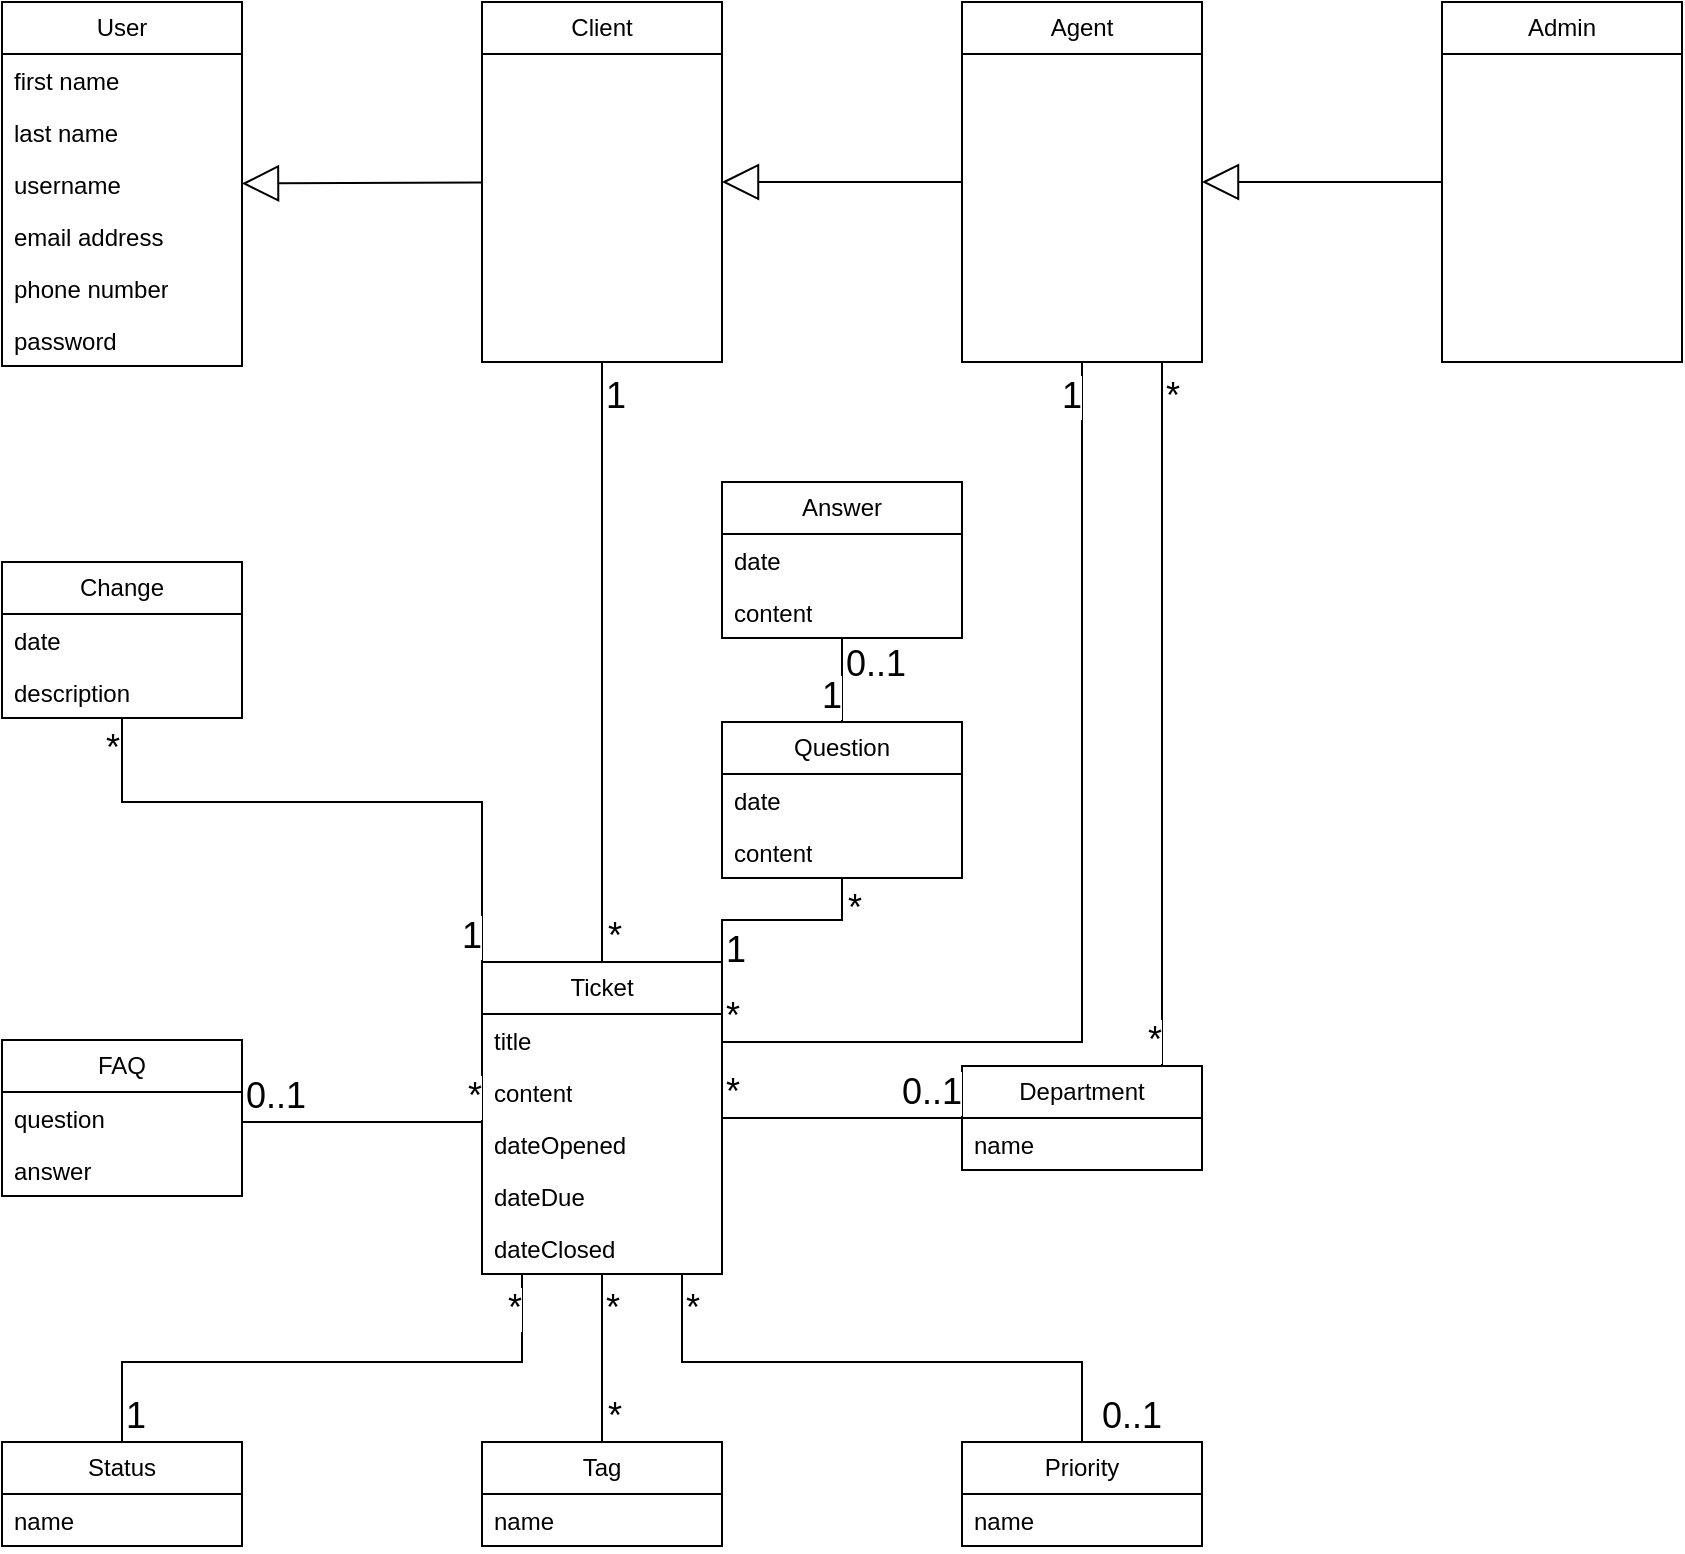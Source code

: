 <mxfile version="21.1.4" type="device">
  <diagram name="Page-1" id="KW1o-nXBFcfwnEptBs5i">
    <mxGraphModel dx="1258" dy="679" grid="1" gridSize="10" guides="1" tooltips="1" connect="1" arrows="1" fold="1" page="1" pageScale="1" pageWidth="1100" pageHeight="850" math="0" shadow="0">
      <root>
        <mxCell id="0" />
        <mxCell id="1" parent="0" />
        <mxCell id="mCnLeoQJLIXxQEgJ4j4h-1" value="Tag" style="swimlane;fontStyle=0;childLayout=stackLayout;horizontal=1;startSize=26;fillColor=none;horizontalStack=0;resizeParent=1;resizeParentMax=0;resizeLast=0;collapsible=1;marginBottom=0;whiteSpace=wrap;html=1;" parent="1" vertex="1">
          <mxGeometry x="360" y="760" width="120" height="52" as="geometry" />
        </mxCell>
        <mxCell id="mCnLeoQJLIXxQEgJ4j4h-4" value="name" style="text;strokeColor=none;fillColor=none;align=left;verticalAlign=top;spacingLeft=4;spacingRight=4;overflow=hidden;rotatable=0;points=[[0,0.5],[1,0.5]];portConstraint=eastwest;whiteSpace=wrap;html=1;" parent="mCnLeoQJLIXxQEgJ4j4h-1" vertex="1">
          <mxGeometry y="26" width="120" height="26" as="geometry" />
        </mxCell>
        <mxCell id="mCnLeoQJLIXxQEgJ4j4h-5" value="FAQ" style="swimlane;fontStyle=0;childLayout=stackLayout;horizontal=1;startSize=26;fillColor=none;horizontalStack=0;resizeParent=1;resizeParentMax=0;resizeLast=0;collapsible=1;marginBottom=0;whiteSpace=wrap;html=1;" parent="1" vertex="1">
          <mxGeometry x="120" y="559" width="120" height="78" as="geometry" />
        </mxCell>
        <mxCell id="mCnLeoQJLIXxQEgJ4j4h-6" value="question" style="text;strokeColor=none;fillColor=none;align=left;verticalAlign=top;spacingLeft=4;spacingRight=4;overflow=hidden;rotatable=0;points=[[0,0.5],[1,0.5]];portConstraint=eastwest;whiteSpace=wrap;html=1;" parent="mCnLeoQJLIXxQEgJ4j4h-5" vertex="1">
          <mxGeometry y="26" width="120" height="26" as="geometry" />
        </mxCell>
        <mxCell id="mCnLeoQJLIXxQEgJ4j4h-7" value="answer" style="text;strokeColor=none;fillColor=none;align=left;verticalAlign=top;spacingLeft=4;spacingRight=4;overflow=hidden;rotatable=0;points=[[0,0.5],[1,0.5]];portConstraint=eastwest;whiteSpace=wrap;html=1;" parent="mCnLeoQJLIXxQEgJ4j4h-5" vertex="1">
          <mxGeometry y="52" width="120" height="26" as="geometry" />
        </mxCell>
        <mxCell id="mCnLeoQJLIXxQEgJ4j4h-9" value="Department" style="swimlane;fontStyle=0;childLayout=stackLayout;horizontal=1;startSize=26;fillColor=none;horizontalStack=0;resizeParent=1;resizeParentMax=0;resizeLast=0;collapsible=1;marginBottom=0;whiteSpace=wrap;html=1;" parent="1" vertex="1">
          <mxGeometry x="600" y="572" width="120" height="52" as="geometry" />
        </mxCell>
        <mxCell id="mCnLeoQJLIXxQEgJ4j4h-10" value="name" style="text;strokeColor=none;fillColor=none;align=left;verticalAlign=top;spacingLeft=4;spacingRight=4;overflow=hidden;rotatable=0;points=[[0,0.5],[1,0.5]];portConstraint=eastwest;whiteSpace=wrap;html=1;" parent="mCnLeoQJLIXxQEgJ4j4h-9" vertex="1">
          <mxGeometry y="26" width="120" height="26" as="geometry" />
        </mxCell>
        <mxCell id="mCnLeoQJLIXxQEgJ4j4h-13" value="Ticket" style="swimlane;fontStyle=0;childLayout=stackLayout;horizontal=1;startSize=26;fillColor=none;horizontalStack=0;resizeParent=1;resizeParentMax=0;resizeLast=0;collapsible=1;marginBottom=0;whiteSpace=wrap;html=1;" parent="1" vertex="1">
          <mxGeometry x="360" y="520" width="120" height="156" as="geometry" />
        </mxCell>
        <mxCell id="mCnLeoQJLIXxQEgJ4j4h-45" value="title" style="text;strokeColor=none;fillColor=none;align=left;verticalAlign=top;spacingLeft=4;spacingRight=4;overflow=hidden;rotatable=0;points=[[0,0.5],[1,0.5]];portConstraint=eastwest;whiteSpace=wrap;html=1;" parent="mCnLeoQJLIXxQEgJ4j4h-13" vertex="1">
          <mxGeometry y="26" width="120" height="26" as="geometry" />
        </mxCell>
        <mxCell id="mCnLeoQJLIXxQEgJ4j4h-46" value="content" style="text;strokeColor=none;fillColor=none;align=left;verticalAlign=top;spacingLeft=4;spacingRight=4;overflow=hidden;rotatable=0;points=[[0,0.5],[1,0.5]];portConstraint=eastwest;whiteSpace=wrap;html=1;" parent="mCnLeoQJLIXxQEgJ4j4h-13" vertex="1">
          <mxGeometry y="52" width="120" height="26" as="geometry" />
        </mxCell>
        <mxCell id="mCnLeoQJLIXxQEgJ4j4h-14" value="dateOpened" style="text;strokeColor=none;fillColor=none;align=left;verticalAlign=top;spacingLeft=4;spacingRight=4;overflow=hidden;rotatable=0;points=[[0,0.5],[1,0.5]];portConstraint=eastwest;whiteSpace=wrap;html=1;" parent="mCnLeoQJLIXxQEgJ4j4h-13" vertex="1">
          <mxGeometry y="78" width="120" height="26" as="geometry" />
        </mxCell>
        <mxCell id="XesjomU3pnF1Tn_EuMk3-2" value="dateDue" style="text;strokeColor=none;fillColor=none;align=left;verticalAlign=top;spacingLeft=4;spacingRight=4;overflow=hidden;rotatable=0;points=[[0,0.5],[1,0.5]];portConstraint=eastwest;whiteSpace=wrap;html=1;" vertex="1" parent="mCnLeoQJLIXxQEgJ4j4h-13">
          <mxGeometry y="104" width="120" height="26" as="geometry" />
        </mxCell>
        <mxCell id="mCnLeoQJLIXxQEgJ4j4h-50" value="dateClosed" style="text;strokeColor=none;fillColor=none;align=left;verticalAlign=top;spacingLeft=4;spacingRight=4;overflow=hidden;rotatable=0;points=[[0,0.5],[1,0.5]];portConstraint=eastwest;whiteSpace=wrap;html=1;" parent="mCnLeoQJLIXxQEgJ4j4h-13" vertex="1">
          <mxGeometry y="130" width="120" height="26" as="geometry" />
        </mxCell>
        <mxCell id="mCnLeoQJLIXxQEgJ4j4h-17" value="User" style="swimlane;fontStyle=0;childLayout=stackLayout;horizontal=1;startSize=26;fillColor=none;horizontalStack=0;resizeParent=1;resizeParentMax=0;resizeLast=0;collapsible=1;marginBottom=0;whiteSpace=wrap;html=1;" parent="1" vertex="1">
          <mxGeometry x="120" y="40" width="120" height="182" as="geometry" />
        </mxCell>
        <mxCell id="mCnLeoQJLIXxQEgJ4j4h-18" value="first name" style="text;strokeColor=none;fillColor=none;align=left;verticalAlign=top;spacingLeft=4;spacingRight=4;overflow=hidden;rotatable=0;points=[[0,0.5],[1,0.5]];portConstraint=eastwest;whiteSpace=wrap;html=1;" parent="mCnLeoQJLIXxQEgJ4j4h-17" vertex="1">
          <mxGeometry y="26" width="120" height="26" as="geometry" />
        </mxCell>
        <mxCell id="mCnLeoQJLIXxQEgJ4j4h-19" value="last name" style="text;strokeColor=none;fillColor=none;align=left;verticalAlign=top;spacingLeft=4;spacingRight=4;overflow=hidden;rotatable=0;points=[[0,0.5],[1,0.5]];portConstraint=eastwest;whiteSpace=wrap;html=1;" parent="mCnLeoQJLIXxQEgJ4j4h-17" vertex="1">
          <mxGeometry y="52" width="120" height="26" as="geometry" />
        </mxCell>
        <mxCell id="mCnLeoQJLIXxQEgJ4j4h-36" value="username" style="text;strokeColor=none;fillColor=none;align=left;verticalAlign=top;spacingLeft=4;spacingRight=4;overflow=hidden;rotatable=0;points=[[0,0.5],[1,0.5]];portConstraint=eastwest;whiteSpace=wrap;html=1;" parent="mCnLeoQJLIXxQEgJ4j4h-17" vertex="1">
          <mxGeometry y="78" width="120" height="26" as="geometry" />
        </mxCell>
        <mxCell id="mCnLeoQJLIXxQEgJ4j4h-20" value="email address" style="text;strokeColor=none;fillColor=none;align=left;verticalAlign=top;spacingLeft=4;spacingRight=4;overflow=hidden;rotatable=0;points=[[0,0.5],[1,0.5]];portConstraint=eastwest;whiteSpace=wrap;html=1;" parent="mCnLeoQJLIXxQEgJ4j4h-17" vertex="1">
          <mxGeometry y="104" width="120" height="26" as="geometry" />
        </mxCell>
        <mxCell id="XesjomU3pnF1Tn_EuMk3-1" value="phone number" style="text;strokeColor=none;fillColor=none;align=left;verticalAlign=top;spacingLeft=4;spacingRight=4;overflow=hidden;rotatable=0;points=[[0,0.5],[1,0.5]];portConstraint=eastwest;whiteSpace=wrap;html=1;" vertex="1" parent="mCnLeoQJLIXxQEgJ4j4h-17">
          <mxGeometry y="130" width="120" height="26" as="geometry" />
        </mxCell>
        <mxCell id="mCnLeoQJLIXxQEgJ4j4h-34" value="password" style="text;strokeColor=none;fillColor=none;align=left;verticalAlign=top;spacingLeft=4;spacingRight=4;overflow=hidden;rotatable=0;points=[[0,0.5],[1,0.5]];portConstraint=eastwest;whiteSpace=wrap;html=1;" parent="mCnLeoQJLIXxQEgJ4j4h-17" vertex="1">
          <mxGeometry y="156" width="120" height="26" as="geometry" />
        </mxCell>
        <mxCell id="mCnLeoQJLIXxQEgJ4j4h-22" value="Client" style="swimlane;fontStyle=0;childLayout=stackLayout;horizontal=1;startSize=26;fillColor=none;horizontalStack=0;resizeParent=1;resizeParentMax=0;resizeLast=0;collapsible=1;marginBottom=0;whiteSpace=wrap;html=1;" parent="1" vertex="1">
          <mxGeometry x="360" y="40" width="120" height="180" as="geometry" />
        </mxCell>
        <mxCell id="mCnLeoQJLIXxQEgJ4j4h-26" value="Admin" style="swimlane;fontStyle=0;childLayout=stackLayout;horizontal=1;startSize=26;fillColor=none;horizontalStack=0;resizeParent=1;resizeParentMax=0;resizeLast=0;collapsible=1;marginBottom=0;whiteSpace=wrap;html=1;" parent="1" vertex="1">
          <mxGeometry x="840" y="40" width="120" height="180" as="geometry" />
        </mxCell>
        <mxCell id="mCnLeoQJLIXxQEgJ4j4h-30" value="Agent" style="swimlane;fontStyle=0;childLayout=stackLayout;horizontal=1;startSize=26;fillColor=none;horizontalStack=0;resizeParent=1;resizeParentMax=0;resizeLast=0;collapsible=1;marginBottom=0;whiteSpace=wrap;html=1;" parent="1" vertex="1">
          <mxGeometry x="600" y="40" width="120" height="180" as="geometry" />
        </mxCell>
        <mxCell id="mCnLeoQJLIXxQEgJ4j4h-42" value="" style="endArrow=block;endSize=16;endFill=0;html=1;rounded=0;" parent="1" source="mCnLeoQJLIXxQEgJ4j4h-22" target="mCnLeoQJLIXxQEgJ4j4h-17" edge="1">
          <mxGeometry width="160" relative="1" as="geometry">
            <mxPoint x="470" y="250" as="sourcePoint" />
            <mxPoint x="630" y="250" as="targetPoint" />
          </mxGeometry>
        </mxCell>
        <mxCell id="mCnLeoQJLIXxQEgJ4j4h-43" value="" style="endArrow=block;endSize=16;endFill=0;html=1;rounded=0;" parent="1" source="mCnLeoQJLIXxQEgJ4j4h-30" target="mCnLeoQJLIXxQEgJ4j4h-22" edge="1">
          <mxGeometry width="160" relative="1" as="geometry">
            <mxPoint x="470" y="250" as="sourcePoint" />
            <mxPoint x="630" y="250" as="targetPoint" />
          </mxGeometry>
        </mxCell>
        <mxCell id="mCnLeoQJLIXxQEgJ4j4h-44" value="" style="endArrow=block;endSize=16;endFill=0;html=1;rounded=0;" parent="1" source="mCnLeoQJLIXxQEgJ4j4h-26" target="mCnLeoQJLIXxQEgJ4j4h-30" edge="1">
          <mxGeometry width="160" relative="1" as="geometry">
            <mxPoint x="470" y="250" as="sourcePoint" />
            <mxPoint x="630" y="250" as="targetPoint" />
          </mxGeometry>
        </mxCell>
        <mxCell id="mCnLeoQJLIXxQEgJ4j4h-47" value="" style="endArrow=none;html=1;edgeStyle=orthogonalEdgeStyle;rounded=0;" parent="1" source="mCnLeoQJLIXxQEgJ4j4h-22" target="mCnLeoQJLIXxQEgJ4j4h-13" edge="1">
          <mxGeometry relative="1" as="geometry">
            <mxPoint x="470" y="400" as="sourcePoint" />
            <mxPoint x="630" y="400" as="targetPoint" />
          </mxGeometry>
        </mxCell>
        <mxCell id="mCnLeoQJLIXxQEgJ4j4h-48" value="&lt;font style=&quot;font-size: 18px;&quot;&gt;1&lt;/font&gt;" style="edgeLabel;resizable=0;html=1;align=left;verticalAlign=bottom;" parent="mCnLeoQJLIXxQEgJ4j4h-47" connectable="0" vertex="1">
          <mxGeometry x="-1" relative="1" as="geometry">
            <mxPoint y="30" as="offset" />
          </mxGeometry>
        </mxCell>
        <mxCell id="mCnLeoQJLIXxQEgJ4j4h-49" value="&lt;font style=&quot;font-size: 18px;&quot;&gt;*&lt;/font&gt;" style="edgeLabel;resizable=0;html=1;align=right;verticalAlign=bottom;" parent="mCnLeoQJLIXxQEgJ4j4h-47" connectable="0" vertex="1">
          <mxGeometry x="1" relative="1" as="geometry">
            <mxPoint x="10" as="offset" />
          </mxGeometry>
        </mxCell>
        <mxCell id="mCnLeoQJLIXxQEgJ4j4h-55" value="Question" style="swimlane;fontStyle=0;childLayout=stackLayout;horizontal=1;startSize=26;fillColor=none;horizontalStack=0;resizeParent=1;resizeParentMax=0;resizeLast=0;collapsible=1;marginBottom=0;whiteSpace=wrap;html=1;" parent="1" vertex="1">
          <mxGeometry x="480" y="400" width="120" height="78" as="geometry" />
        </mxCell>
        <mxCell id="mCnLeoQJLIXxQEgJ4j4h-57" value="date" style="text;strokeColor=none;fillColor=none;align=left;verticalAlign=top;spacingLeft=4;spacingRight=4;overflow=hidden;rotatable=0;points=[[0,0.5],[1,0.5]];portConstraint=eastwest;whiteSpace=wrap;html=1;" parent="mCnLeoQJLIXxQEgJ4j4h-55" vertex="1">
          <mxGeometry y="26" width="120" height="26" as="geometry" />
        </mxCell>
        <mxCell id="mCnLeoQJLIXxQEgJ4j4h-59" value="content" style="text;strokeColor=none;fillColor=none;align=left;verticalAlign=top;spacingLeft=4;spacingRight=4;overflow=hidden;rotatable=0;points=[[0,0.5],[1,0.5]];portConstraint=eastwest;whiteSpace=wrap;html=1;" parent="mCnLeoQJLIXxQEgJ4j4h-55" vertex="1">
          <mxGeometry y="52" width="120" height="26" as="geometry" />
        </mxCell>
        <mxCell id="mCnLeoQJLIXxQEgJ4j4h-66" value="" style="endArrow=none;html=1;edgeStyle=orthogonalEdgeStyle;rounded=0;" parent="1" source="mCnLeoQJLIXxQEgJ4j4h-13" target="mCnLeoQJLIXxQEgJ4j4h-1" edge="1">
          <mxGeometry relative="1" as="geometry">
            <mxPoint x="520" y="620" as="sourcePoint" />
            <mxPoint x="680" y="620" as="targetPoint" />
          </mxGeometry>
        </mxCell>
        <mxCell id="mCnLeoQJLIXxQEgJ4j4h-67" value="&lt;font style=&quot;font-size: 18px;&quot;&gt;*&lt;/font&gt;" style="edgeLabel;resizable=0;html=1;align=left;verticalAlign=bottom;" parent="mCnLeoQJLIXxQEgJ4j4h-66" connectable="0" vertex="1">
          <mxGeometry x="-1" relative="1" as="geometry">
            <mxPoint y="30" as="offset" />
          </mxGeometry>
        </mxCell>
        <mxCell id="mCnLeoQJLIXxQEgJ4j4h-68" value="&lt;font style=&quot;font-size: 18px;&quot;&gt;*&lt;/font&gt;" style="edgeLabel;resizable=0;html=1;align=right;verticalAlign=bottom;" parent="mCnLeoQJLIXxQEgJ4j4h-66" connectable="0" vertex="1">
          <mxGeometry x="1" relative="1" as="geometry">
            <mxPoint x="10" as="offset" />
          </mxGeometry>
        </mxCell>
        <mxCell id="mCnLeoQJLIXxQEgJ4j4h-69" value="Priority" style="swimlane;fontStyle=0;childLayout=stackLayout;horizontal=1;startSize=26;fillColor=none;horizontalStack=0;resizeParent=1;resizeParentMax=0;resizeLast=0;collapsible=1;marginBottom=0;whiteSpace=wrap;html=1;" parent="1" vertex="1">
          <mxGeometry x="600" y="760" width="120" height="52" as="geometry" />
        </mxCell>
        <mxCell id="mCnLeoQJLIXxQEgJ4j4h-70" value="name" style="text;strokeColor=none;fillColor=none;align=left;verticalAlign=top;spacingLeft=4;spacingRight=4;overflow=hidden;rotatable=0;points=[[0,0.5],[1,0.5]];portConstraint=eastwest;whiteSpace=wrap;html=1;" parent="mCnLeoQJLIXxQEgJ4j4h-69" vertex="1">
          <mxGeometry y="26" width="120" height="26" as="geometry" />
        </mxCell>
        <mxCell id="mCnLeoQJLIXxQEgJ4j4h-73" value="Status" style="swimlane;fontStyle=0;childLayout=stackLayout;horizontal=1;startSize=26;fillColor=none;horizontalStack=0;resizeParent=1;resizeParentMax=0;resizeLast=0;collapsible=1;marginBottom=0;whiteSpace=wrap;html=1;" parent="1" vertex="1">
          <mxGeometry x="120" y="760" width="120" height="52" as="geometry" />
        </mxCell>
        <mxCell id="mCnLeoQJLIXxQEgJ4j4h-74" value="name" style="text;strokeColor=none;fillColor=none;align=left;verticalAlign=top;spacingLeft=4;spacingRight=4;overflow=hidden;rotatable=0;points=[[0,0.5],[1,0.5]];portConstraint=eastwest;whiteSpace=wrap;html=1;" parent="mCnLeoQJLIXxQEgJ4j4h-73" vertex="1">
          <mxGeometry y="26" width="120" height="26" as="geometry" />
        </mxCell>
        <mxCell id="mCnLeoQJLIXxQEgJ4j4h-77" value="" style="endArrow=none;html=1;edgeStyle=orthogonalEdgeStyle;rounded=0;" parent="1" source="mCnLeoQJLIXxQEgJ4j4h-73" target="mCnLeoQJLIXxQEgJ4j4h-13" edge="1">
          <mxGeometry relative="1" as="geometry">
            <mxPoint x="520" y="520" as="sourcePoint" />
            <mxPoint x="680" y="520" as="targetPoint" />
            <Array as="points">
              <mxPoint x="180" y="720" />
              <mxPoint x="380" y="720" />
            </Array>
          </mxGeometry>
        </mxCell>
        <mxCell id="mCnLeoQJLIXxQEgJ4j4h-78" value="&lt;font style=&quot;font-size: 18px;&quot;&gt;1&lt;/font&gt;" style="edgeLabel;resizable=0;html=1;align=left;verticalAlign=bottom;" parent="mCnLeoQJLIXxQEgJ4j4h-77" connectable="0" vertex="1">
          <mxGeometry x="-1" relative="1" as="geometry" />
        </mxCell>
        <mxCell id="mCnLeoQJLIXxQEgJ4j4h-79" value="&lt;font style=&quot;font-size: 18px;&quot;&gt;*&lt;/font&gt;" style="edgeLabel;resizable=0;html=1;align=right;verticalAlign=bottom;" parent="mCnLeoQJLIXxQEgJ4j4h-77" connectable="0" vertex="1">
          <mxGeometry x="1" relative="1" as="geometry">
            <mxPoint y="30" as="offset" />
          </mxGeometry>
        </mxCell>
        <mxCell id="mCnLeoQJLIXxQEgJ4j4h-87" value="" style="endArrow=none;html=1;edgeStyle=orthogonalEdgeStyle;rounded=0;" parent="1" source="mCnLeoQJLIXxQEgJ4j4h-13" target="mCnLeoQJLIXxQEgJ4j4h-69" edge="1">
          <mxGeometry relative="1" as="geometry">
            <mxPoint x="520" y="560" as="sourcePoint" />
            <mxPoint x="680" y="560" as="targetPoint" />
            <Array as="points">
              <mxPoint x="460" y="720" />
              <mxPoint x="660" y="720" />
            </Array>
          </mxGeometry>
        </mxCell>
        <mxCell id="mCnLeoQJLIXxQEgJ4j4h-88" value="&lt;font style=&quot;font-size: 18px;&quot;&gt;*&lt;/font&gt;" style="edgeLabel;resizable=0;html=1;align=left;verticalAlign=bottom;" parent="mCnLeoQJLIXxQEgJ4j4h-87" connectable="0" vertex="1">
          <mxGeometry x="-1" relative="1" as="geometry">
            <mxPoint y="30" as="offset" />
          </mxGeometry>
        </mxCell>
        <mxCell id="mCnLeoQJLIXxQEgJ4j4h-89" value="&lt;font style=&quot;font-size: 18px;&quot;&gt;0..1&lt;/font&gt;" style="edgeLabel;resizable=0;html=1;align=right;verticalAlign=bottom;" parent="mCnLeoQJLIXxQEgJ4j4h-87" connectable="0" vertex="1">
          <mxGeometry x="1" relative="1" as="geometry">
            <mxPoint x="40" as="offset" />
          </mxGeometry>
        </mxCell>
        <mxCell id="XesjomU3pnF1Tn_EuMk3-3" value="Change" style="swimlane;fontStyle=0;childLayout=stackLayout;horizontal=1;startSize=26;fillColor=none;horizontalStack=0;resizeParent=1;resizeParentMax=0;resizeLast=0;collapsible=1;marginBottom=0;whiteSpace=wrap;html=1;" vertex="1" parent="1">
          <mxGeometry x="120" y="320" width="120" height="78" as="geometry" />
        </mxCell>
        <mxCell id="XesjomU3pnF1Tn_EuMk3-42" value="date" style="text;strokeColor=none;fillColor=none;align=left;verticalAlign=top;spacingLeft=4;spacingRight=4;overflow=hidden;rotatable=0;points=[[0,0.5],[1,0.5]];portConstraint=eastwest;whiteSpace=wrap;html=1;" vertex="1" parent="XesjomU3pnF1Tn_EuMk3-3">
          <mxGeometry y="26" width="120" height="26" as="geometry" />
        </mxCell>
        <mxCell id="XesjomU3pnF1Tn_EuMk3-6" value="description" style="text;strokeColor=none;fillColor=none;align=left;verticalAlign=top;spacingLeft=4;spacingRight=4;overflow=hidden;rotatable=0;points=[[0,0.5],[1,0.5]];portConstraint=eastwest;whiteSpace=wrap;html=1;" vertex="1" parent="XesjomU3pnF1Tn_EuMk3-3">
          <mxGeometry y="52" width="120" height="26" as="geometry" />
        </mxCell>
        <mxCell id="XesjomU3pnF1Tn_EuMk3-7" value="Answer" style="swimlane;fontStyle=0;childLayout=stackLayout;horizontal=1;startSize=26;fillColor=none;horizontalStack=0;resizeParent=1;resizeParentMax=0;resizeLast=0;collapsible=1;marginBottom=0;whiteSpace=wrap;html=1;" vertex="1" parent="1">
          <mxGeometry x="480" y="280" width="120" height="78" as="geometry" />
        </mxCell>
        <mxCell id="XesjomU3pnF1Tn_EuMk3-8" value="date" style="text;strokeColor=none;fillColor=none;align=left;verticalAlign=top;spacingLeft=4;spacingRight=4;overflow=hidden;rotatable=0;points=[[0,0.5],[1,0.5]];portConstraint=eastwest;whiteSpace=wrap;html=1;" vertex="1" parent="XesjomU3pnF1Tn_EuMk3-7">
          <mxGeometry y="26" width="120" height="26" as="geometry" />
        </mxCell>
        <mxCell id="XesjomU3pnF1Tn_EuMk3-9" value="content" style="text;strokeColor=none;fillColor=none;align=left;verticalAlign=top;spacingLeft=4;spacingRight=4;overflow=hidden;rotatable=0;points=[[0,0.5],[1,0.5]];portConstraint=eastwest;whiteSpace=wrap;html=1;" vertex="1" parent="XesjomU3pnF1Tn_EuMk3-7">
          <mxGeometry y="52" width="120" height="26" as="geometry" />
        </mxCell>
        <mxCell id="XesjomU3pnF1Tn_EuMk3-20" value="" style="endArrow=none;html=1;edgeStyle=orthogonalEdgeStyle;rounded=0;" edge="1" parent="1" source="XesjomU3pnF1Tn_EuMk3-3" target="mCnLeoQJLIXxQEgJ4j4h-13">
          <mxGeometry relative="1" as="geometry">
            <mxPoint x="470" y="620" as="sourcePoint" />
            <mxPoint x="630" y="620" as="targetPoint" />
            <Array as="points">
              <mxPoint x="180" y="440" />
              <mxPoint x="360" y="440" />
            </Array>
          </mxGeometry>
        </mxCell>
        <mxCell id="XesjomU3pnF1Tn_EuMk3-21" value="&lt;font style=&quot;font-size: 18px;&quot;&gt;*&lt;/font&gt;" style="edgeLabel;resizable=0;html=1;align=left;verticalAlign=bottom;" connectable="0" vertex="1" parent="XesjomU3pnF1Tn_EuMk3-20">
          <mxGeometry x="-1" relative="1" as="geometry">
            <mxPoint x="-10" y="28" as="offset" />
          </mxGeometry>
        </mxCell>
        <mxCell id="XesjomU3pnF1Tn_EuMk3-22" value="&lt;font style=&quot;font-size: 18px;&quot;&gt;1&lt;/font&gt;" style="edgeLabel;resizable=0;html=1;align=right;verticalAlign=bottom;" connectable="0" vertex="1" parent="XesjomU3pnF1Tn_EuMk3-20">
          <mxGeometry x="1" relative="1" as="geometry" />
        </mxCell>
        <mxCell id="XesjomU3pnF1Tn_EuMk3-23" value="" style="endArrow=none;html=1;edgeStyle=orthogonalEdgeStyle;rounded=0;" edge="1" parent="1" source="mCnLeoQJLIXxQEgJ4j4h-13" target="mCnLeoQJLIXxQEgJ4j4h-9">
          <mxGeometry relative="1" as="geometry">
            <mxPoint x="470" y="600" as="sourcePoint" />
            <mxPoint x="630" y="600" as="targetPoint" />
          </mxGeometry>
        </mxCell>
        <mxCell id="XesjomU3pnF1Tn_EuMk3-24" value="&lt;span style=&quot;font-size: 18px;&quot;&gt;*&lt;/span&gt;" style="edgeLabel;resizable=0;html=1;align=left;verticalAlign=bottom;" connectable="0" vertex="1" parent="XesjomU3pnF1Tn_EuMk3-23">
          <mxGeometry x="-1" relative="1" as="geometry" />
        </mxCell>
        <mxCell id="XesjomU3pnF1Tn_EuMk3-25" value="&lt;font style=&quot;font-size: 18px;&quot;&gt;0..1&lt;/font&gt;" style="edgeLabel;resizable=0;html=1;align=right;verticalAlign=bottom;" connectable="0" vertex="1" parent="XesjomU3pnF1Tn_EuMk3-23">
          <mxGeometry x="1" relative="1" as="geometry" />
        </mxCell>
        <mxCell id="XesjomU3pnF1Tn_EuMk3-26" value="" style="endArrow=none;html=1;edgeStyle=orthogonalEdgeStyle;rounded=0;" edge="1" parent="1" source="mCnLeoQJLIXxQEgJ4j4h-5" target="mCnLeoQJLIXxQEgJ4j4h-13">
          <mxGeometry relative="1" as="geometry">
            <mxPoint x="470" y="580" as="sourcePoint" />
            <mxPoint x="630" y="580" as="targetPoint" />
            <Array as="points">
              <mxPoint x="280" y="600" />
              <mxPoint x="280" y="600" />
            </Array>
          </mxGeometry>
        </mxCell>
        <mxCell id="XesjomU3pnF1Tn_EuMk3-27" value="&lt;font style=&quot;font-size: 18px;&quot;&gt;0..1&lt;/font&gt;" style="edgeLabel;resizable=0;html=1;align=left;verticalAlign=bottom;" connectable="0" vertex="1" parent="XesjomU3pnF1Tn_EuMk3-26">
          <mxGeometry x="-1" relative="1" as="geometry">
            <mxPoint as="offset" />
          </mxGeometry>
        </mxCell>
        <mxCell id="XesjomU3pnF1Tn_EuMk3-28" value="&lt;span style=&quot;font-size: 18px;&quot;&gt;*&lt;/span&gt;" style="edgeLabel;resizable=0;html=1;align=right;verticalAlign=bottom;" connectable="0" vertex="1" parent="XesjomU3pnF1Tn_EuMk3-26">
          <mxGeometry x="1" relative="1" as="geometry" />
        </mxCell>
        <mxCell id="XesjomU3pnF1Tn_EuMk3-29" value="" style="endArrow=none;html=1;edgeStyle=orthogonalEdgeStyle;rounded=0;" edge="1" parent="1" source="mCnLeoQJLIXxQEgJ4j4h-30" target="mCnLeoQJLIXxQEgJ4j4h-9">
          <mxGeometry relative="1" as="geometry">
            <mxPoint x="470" y="570" as="sourcePoint" />
            <mxPoint x="630" y="570" as="targetPoint" />
            <Array as="points">
              <mxPoint x="700" y="380" />
              <mxPoint x="700" y="380" />
            </Array>
          </mxGeometry>
        </mxCell>
        <mxCell id="XesjomU3pnF1Tn_EuMk3-30" value="&lt;font style=&quot;font-size: 18px;&quot;&gt;*&lt;/font&gt;" style="edgeLabel;resizable=0;html=1;align=left;verticalAlign=bottom;" connectable="0" vertex="1" parent="XesjomU3pnF1Tn_EuMk3-29">
          <mxGeometry x="-1" relative="1" as="geometry">
            <mxPoint y="30" as="offset" />
          </mxGeometry>
        </mxCell>
        <mxCell id="XesjomU3pnF1Tn_EuMk3-31" value="&lt;font style=&quot;font-size: 18px;&quot;&gt;*&lt;/font&gt;" style="edgeLabel;resizable=0;html=1;align=right;verticalAlign=bottom;" connectable="0" vertex="1" parent="XesjomU3pnF1Tn_EuMk3-29">
          <mxGeometry x="1" relative="1" as="geometry" />
        </mxCell>
        <mxCell id="XesjomU3pnF1Tn_EuMk3-32" value="" style="endArrow=none;html=1;edgeStyle=orthogonalEdgeStyle;rounded=0;" edge="1" parent="1" source="mCnLeoQJLIXxQEgJ4j4h-13" target="mCnLeoQJLIXxQEgJ4j4h-30">
          <mxGeometry relative="1" as="geometry">
            <mxPoint x="470" y="450" as="sourcePoint" />
            <mxPoint x="630" y="450" as="targetPoint" />
            <Array as="points">
              <mxPoint x="660" y="560" />
            </Array>
          </mxGeometry>
        </mxCell>
        <mxCell id="XesjomU3pnF1Tn_EuMk3-33" value="&lt;font style=&quot;font-size: 18px;&quot;&gt;*&lt;br&gt;&lt;/font&gt;" style="edgeLabel;resizable=0;html=1;align=left;verticalAlign=bottom;" connectable="0" vertex="1" parent="XesjomU3pnF1Tn_EuMk3-32">
          <mxGeometry x="-1" relative="1" as="geometry" />
        </mxCell>
        <mxCell id="XesjomU3pnF1Tn_EuMk3-34" value="&lt;font style=&quot;font-size: 18px;&quot;&gt;1&lt;/font&gt;" style="edgeLabel;resizable=0;html=1;align=right;verticalAlign=bottom;" connectable="0" vertex="1" parent="XesjomU3pnF1Tn_EuMk3-32">
          <mxGeometry x="1" relative="1" as="geometry">
            <mxPoint y="30" as="offset" />
          </mxGeometry>
        </mxCell>
        <mxCell id="XesjomU3pnF1Tn_EuMk3-35" value="" style="endArrow=none;html=1;edgeStyle=orthogonalEdgeStyle;rounded=0;" edge="1" parent="1" source="mCnLeoQJLIXxQEgJ4j4h-13" target="mCnLeoQJLIXxQEgJ4j4h-55">
          <mxGeometry relative="1" as="geometry">
            <mxPoint x="470" y="430" as="sourcePoint" />
            <mxPoint x="630" y="430" as="targetPoint" />
            <Array as="points">
              <mxPoint x="480" y="499" />
              <mxPoint x="540" y="499" />
            </Array>
          </mxGeometry>
        </mxCell>
        <mxCell id="XesjomU3pnF1Tn_EuMk3-36" value="&lt;font style=&quot;font-size: 18px;&quot;&gt;1&lt;/font&gt;" style="edgeLabel;resizable=0;html=1;align=left;verticalAlign=bottom;" connectable="0" vertex="1" parent="XesjomU3pnF1Tn_EuMk3-35">
          <mxGeometry x="-1" relative="1" as="geometry">
            <mxPoint y="7" as="offset" />
          </mxGeometry>
        </mxCell>
        <mxCell id="XesjomU3pnF1Tn_EuMk3-37" value="&lt;font style=&quot;font-size: 18px;&quot;&gt;*&lt;/font&gt;" style="edgeLabel;resizable=0;html=1;align=right;verticalAlign=bottom;" connectable="0" vertex="1" parent="XesjomU3pnF1Tn_EuMk3-35">
          <mxGeometry x="1" relative="1" as="geometry">
            <mxPoint x="10" y="28" as="offset" />
          </mxGeometry>
        </mxCell>
        <mxCell id="XesjomU3pnF1Tn_EuMk3-38" value="" style="endArrow=none;html=1;edgeStyle=orthogonalEdgeStyle;rounded=0;" edge="1" parent="1" source="XesjomU3pnF1Tn_EuMk3-7" target="mCnLeoQJLIXxQEgJ4j4h-55">
          <mxGeometry relative="1" as="geometry">
            <mxPoint x="470" y="430" as="sourcePoint" />
            <mxPoint x="630" y="430" as="targetPoint" />
          </mxGeometry>
        </mxCell>
        <mxCell id="XesjomU3pnF1Tn_EuMk3-39" value="&lt;font style=&quot;font-size: 18px;&quot;&gt;0..1&lt;/font&gt;" style="edgeLabel;resizable=0;html=1;align=left;verticalAlign=bottom;" connectable="0" vertex="1" parent="XesjomU3pnF1Tn_EuMk3-38">
          <mxGeometry x="-1" relative="1" as="geometry">
            <mxPoint y="26" as="offset" />
          </mxGeometry>
        </mxCell>
        <mxCell id="XesjomU3pnF1Tn_EuMk3-40" value="&lt;font style=&quot;font-size: 18px;&quot;&gt;1&lt;/font&gt;" style="edgeLabel;resizable=0;html=1;align=right;verticalAlign=bottom;" connectable="0" vertex="1" parent="XesjomU3pnF1Tn_EuMk3-38">
          <mxGeometry x="1" relative="1" as="geometry" />
        </mxCell>
      </root>
    </mxGraphModel>
  </diagram>
</mxfile>
